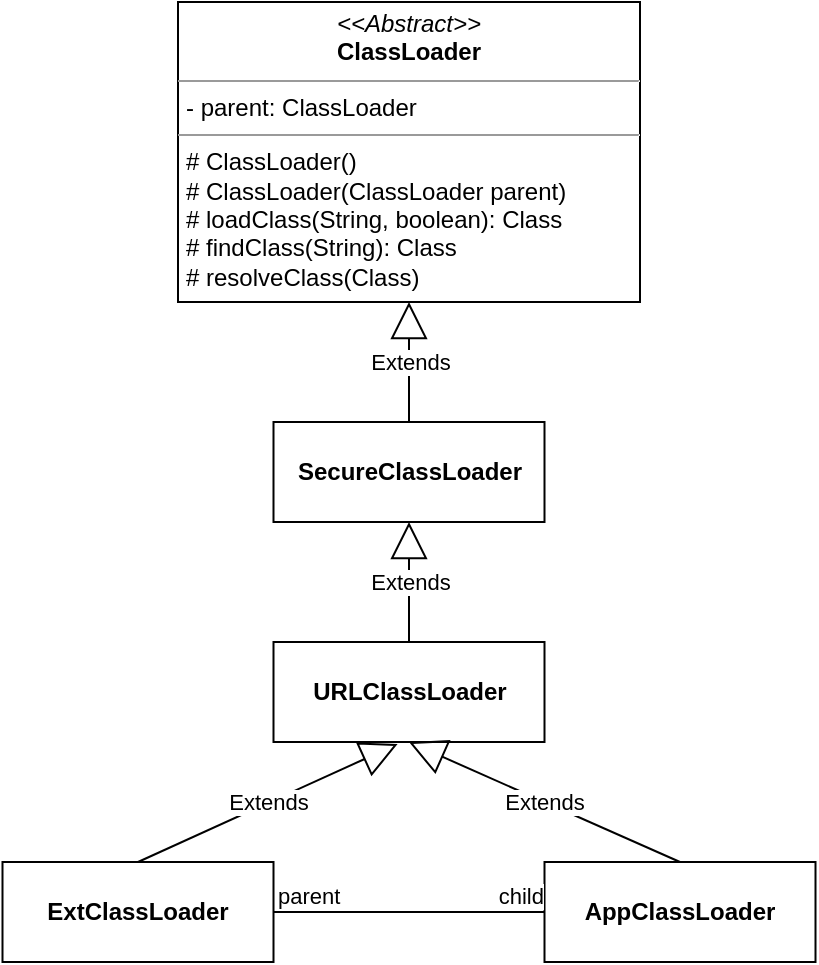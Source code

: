 <mxfile version="13.9.9" type="device"><diagram id="C5RBs43oDa-KdzZeNtuy" name="Page-1"><mxGraphModel dx="1024" dy="592" grid="1" gridSize="10" guides="1" tooltips="1" connect="1" arrows="1" fold="1" page="1" pageScale="1" pageWidth="827" pageHeight="1169" math="0" shadow="0"><root><mxCell id="WIyWlLk6GJQsqaUBKTNV-0"/><mxCell id="WIyWlLk6GJQsqaUBKTNV-1" parent="WIyWlLk6GJQsqaUBKTNV-0"/><mxCell id="QwVOtvnD9XMWL3ERvtfb-4" value="&lt;p style=&quot;margin: 0px ; margin-top: 4px ; text-align: center&quot;&gt;&lt;i&gt;&amp;lt;&amp;lt;Abstract&amp;gt;&amp;gt;&lt;/i&gt;&lt;br&gt;&lt;b&gt;ClassLoader&lt;/b&gt;&lt;/p&gt;&lt;hr size=&quot;1&quot;&gt;&lt;p style=&quot;margin: 0px ; margin-left: 4px&quot;&gt;- parent: ClassLoader&lt;br&gt;&lt;/p&gt;&lt;hr size=&quot;1&quot;&gt;&lt;p style=&quot;margin: 0px ; margin-left: 4px&quot;&gt;# ClassLoader()&lt;/p&gt;&lt;p style=&quot;margin: 0px ; margin-left: 4px&quot;&gt;# ClassLoader(ClassLoader parent)&lt;br&gt;# loadClass(String, boolean): Class&lt;/p&gt;&lt;p style=&quot;margin: 0px ; margin-left: 4px&quot;&gt;# findClass(String): Class&lt;/p&gt;&lt;p style=&quot;margin: 0px ; margin-left: 4px&quot;&gt;# resolveClass(Class)&lt;/p&gt;" style="verticalAlign=top;align=left;overflow=fill;fontSize=12;fontFamily=Helvetica;html=1;" vertex="1" parent="WIyWlLk6GJQsqaUBKTNV-1"><mxGeometry x="319" y="110" width="231" height="150" as="geometry"/></mxCell><mxCell id="QwVOtvnD9XMWL3ERvtfb-9" value="&lt;p style=&quot;margin: 0px ; margin-top: 4px ; text-align: center&quot;&gt;&lt;br&gt;&lt;b&gt;SecureClassLoader&lt;/b&gt;&lt;br&gt;&lt;/p&gt;" style="verticalAlign=top;align=left;overflow=fill;fontSize=12;fontFamily=Helvetica;html=1;" vertex="1" parent="WIyWlLk6GJQsqaUBKTNV-1"><mxGeometry x="366.75" y="320" width="135.5" height="50" as="geometry"/></mxCell><mxCell id="QwVOtvnD9XMWL3ERvtfb-10" value="&lt;p style=&quot;margin: 0px ; margin-top: 4px ; text-align: center&quot;&gt;&lt;br&gt;&lt;b&gt;URLClassLoader&lt;/b&gt;&lt;br&gt;&lt;/p&gt;" style="verticalAlign=top;align=left;overflow=fill;fontSize=12;fontFamily=Helvetica;html=1;" vertex="1" parent="WIyWlLk6GJQsqaUBKTNV-1"><mxGeometry x="366.75" y="430" width="135.5" height="50" as="geometry"/></mxCell><mxCell id="QwVOtvnD9XMWL3ERvtfb-11" value="&lt;p style=&quot;margin: 0px ; margin-top: 4px ; text-align: center&quot;&gt;&lt;br&gt;&lt;b&gt;ExtClassLoader&lt;/b&gt;&lt;br&gt;&lt;/p&gt;" style="verticalAlign=top;align=left;overflow=fill;fontSize=12;fontFamily=Helvetica;html=1;" vertex="1" parent="WIyWlLk6GJQsqaUBKTNV-1"><mxGeometry x="231.25" y="540" width="135.5" height="50" as="geometry"/></mxCell><mxCell id="QwVOtvnD9XMWL3ERvtfb-12" value="&lt;p style=&quot;margin: 0px ; margin-top: 4px ; text-align: center&quot;&gt;&lt;br&gt;&lt;b&gt;AppClassLoader&lt;/b&gt;&lt;br&gt;&lt;/p&gt;" style="verticalAlign=top;align=left;overflow=fill;fontSize=12;fontFamily=Helvetica;html=1;" vertex="1" parent="WIyWlLk6GJQsqaUBKTNV-1"><mxGeometry x="502.25" y="540" width="135.5" height="50" as="geometry"/></mxCell><mxCell id="QwVOtvnD9XMWL3ERvtfb-13" value="Extends" style="endArrow=block;endSize=16;endFill=0;html=1;entryX=0.5;entryY=1;entryDx=0;entryDy=0;" edge="1" parent="WIyWlLk6GJQsqaUBKTNV-1" source="QwVOtvnD9XMWL3ERvtfb-9" target="QwVOtvnD9XMWL3ERvtfb-4"><mxGeometry width="160" relative="1" as="geometry"><mxPoint x="330" y="450" as="sourcePoint"/><mxPoint x="490" y="450" as="targetPoint"/></mxGeometry></mxCell><mxCell id="QwVOtvnD9XMWL3ERvtfb-14" value="Extends" style="endArrow=block;endSize=16;endFill=0;html=1;entryX=0.5;entryY=1;entryDx=0;entryDy=0;exitX=0.5;exitY=0;exitDx=0;exitDy=0;" edge="1" parent="WIyWlLk6GJQsqaUBKTNV-1" source="QwVOtvnD9XMWL3ERvtfb-10" target="QwVOtvnD9XMWL3ERvtfb-9"><mxGeometry width="160" relative="1" as="geometry"><mxPoint x="444.5" y="330" as="sourcePoint"/><mxPoint x="444.5" y="270" as="targetPoint"/></mxGeometry></mxCell><mxCell id="QwVOtvnD9XMWL3ERvtfb-15" value="Extends" style="endArrow=block;endSize=16;endFill=0;html=1;entryX=0.458;entryY=1.02;entryDx=0;entryDy=0;exitX=0.5;exitY=0;exitDx=0;exitDy=0;entryPerimeter=0;" edge="1" parent="WIyWlLk6GJQsqaUBKTNV-1" source="QwVOtvnD9XMWL3ERvtfb-11" target="QwVOtvnD9XMWL3ERvtfb-10"><mxGeometry width="160" relative="1" as="geometry"><mxPoint x="444.5" y="440" as="sourcePoint"/><mxPoint x="444.5" y="380" as="targetPoint"/></mxGeometry></mxCell><mxCell id="QwVOtvnD9XMWL3ERvtfb-16" value="Extends" style="endArrow=block;endSize=16;endFill=0;html=1;entryX=0.5;entryY=1;entryDx=0;entryDy=0;exitX=0.5;exitY=0;exitDx=0;exitDy=0;" edge="1" parent="WIyWlLk6GJQsqaUBKTNV-1" source="QwVOtvnD9XMWL3ERvtfb-12" target="QwVOtvnD9XMWL3ERvtfb-10"><mxGeometry width="160" relative="1" as="geometry"><mxPoint x="309" y="550" as="sourcePoint"/><mxPoint x="438.809" y="491" as="targetPoint"/></mxGeometry></mxCell><mxCell id="QwVOtvnD9XMWL3ERvtfb-17" value="" style="endArrow=none;html=1;exitX=1;exitY=0.5;exitDx=0;exitDy=0;entryX=0;entryY=0.5;entryDx=0;entryDy=0;" edge="1" parent="WIyWlLk6GJQsqaUBKTNV-1" source="QwVOtvnD9XMWL3ERvtfb-11" target="QwVOtvnD9XMWL3ERvtfb-12"><mxGeometry relative="1" as="geometry"><mxPoint x="330" y="350" as="sourcePoint"/><mxPoint x="490" y="350" as="targetPoint"/></mxGeometry></mxCell><mxCell id="QwVOtvnD9XMWL3ERvtfb-18" value="parent" style="edgeLabel;resizable=0;html=1;align=left;verticalAlign=bottom;" connectable="0" vertex="1" parent="QwVOtvnD9XMWL3ERvtfb-17"><mxGeometry x="-1" relative="1" as="geometry"/></mxCell><mxCell id="QwVOtvnD9XMWL3ERvtfb-19" value="child" style="edgeLabel;resizable=0;html=1;align=right;verticalAlign=bottom;" connectable="0" vertex="1" parent="QwVOtvnD9XMWL3ERvtfb-17"><mxGeometry x="1" relative="1" as="geometry"/></mxCell></root></mxGraphModel></diagram></mxfile>